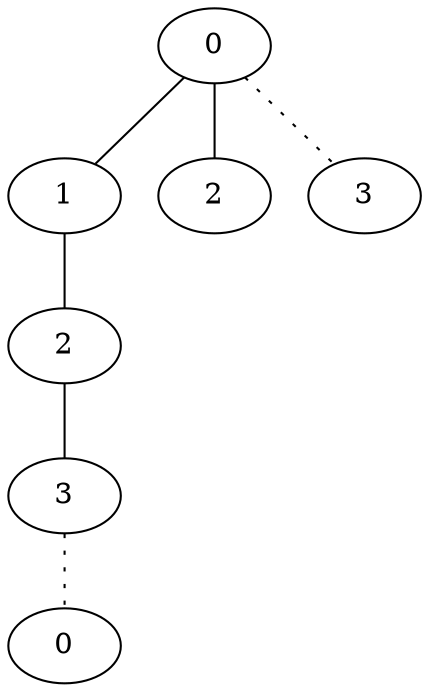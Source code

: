 graph {
a0[label=0];
a1[label=1];
a2[label=2];
a3[label=3];
a4[label=0];
a5[label=2];
a6[label=3];
a0 -- a1;
a0 -- a5;
a0 -- a6 [style=dotted];
a1 -- a2;
a2 -- a3;
a3 -- a4 [style=dotted];
}
